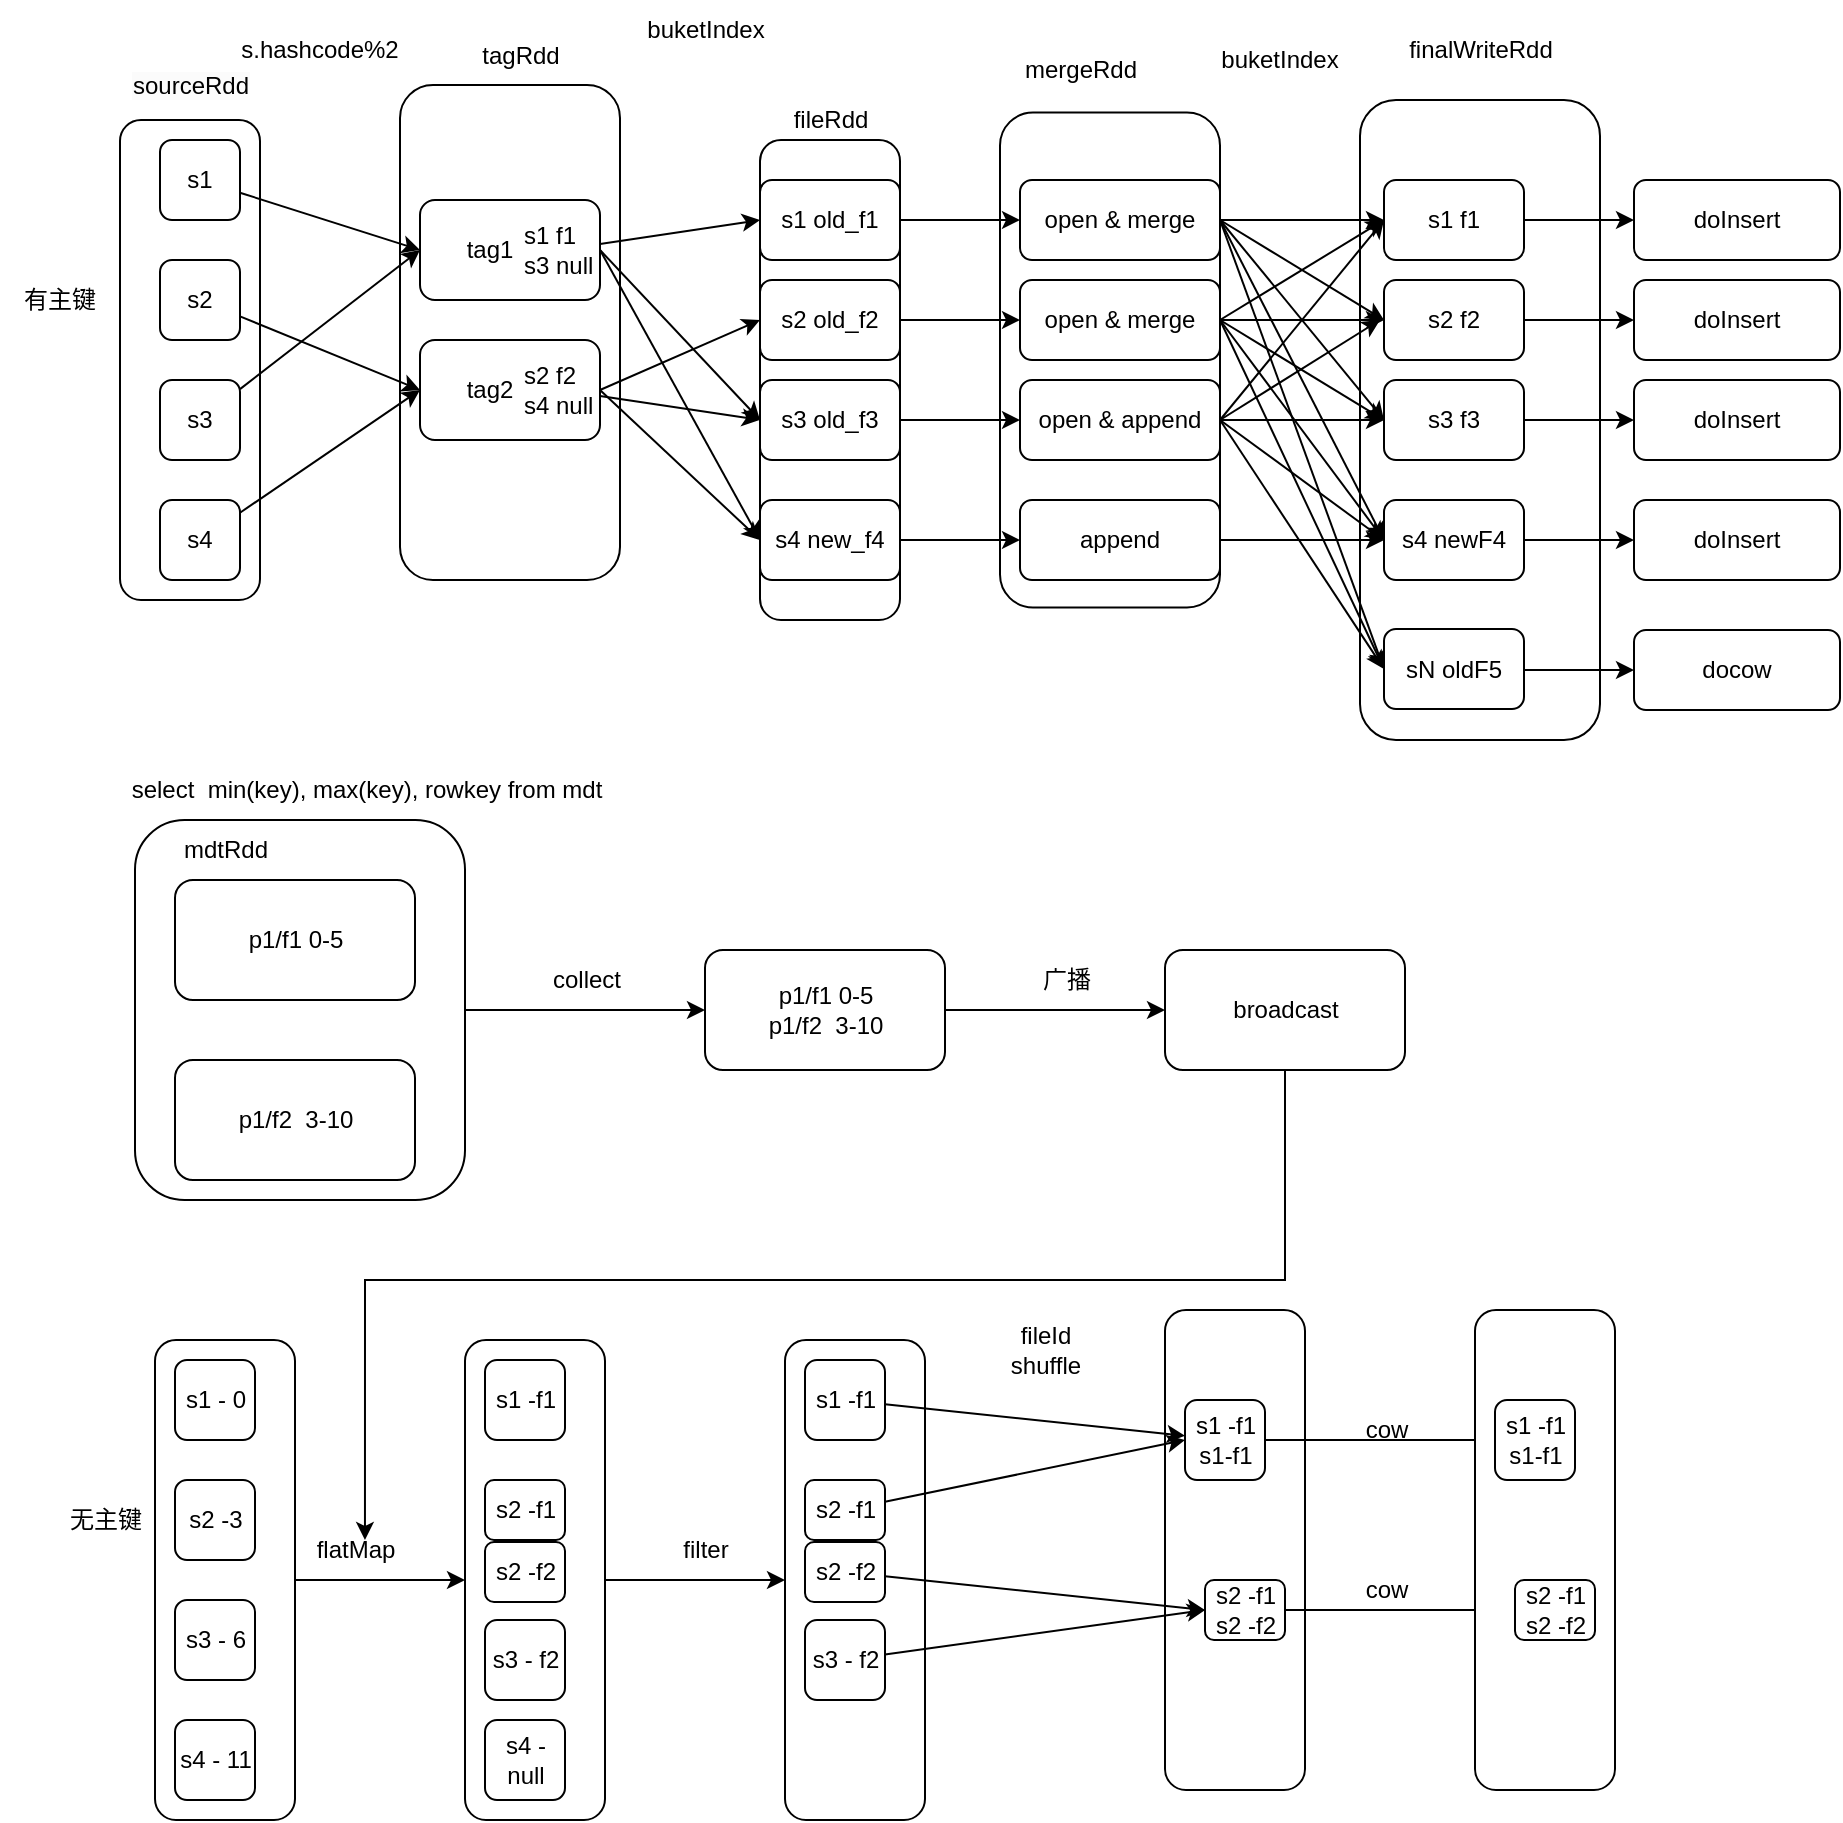 <mxfile version="20.8.20" type="github">
  <diagram name="第 1 页" id="jLzSptsIQM3XRjk160mx">
    <mxGraphModel dx="1434" dy="742" grid="1" gridSize="10" guides="1" tooltips="1" connect="1" arrows="1" fold="1" page="1" pageScale="1" pageWidth="827" pageHeight="1169" math="0" shadow="0">
      <root>
        <mxCell id="0" />
        <mxCell id="1" parent="0" />
        <mxCell id="oAfMTB6mNa_brO-WexoN-37" value="" style="rounded=1;whiteSpace=wrap;html=1;" vertex="1" parent="1">
          <mxGeometry x="592.5" y="905" width="70" height="240" as="geometry" />
        </mxCell>
        <mxCell id="oAfMTB6mNa_brO-WexoN-8" style="edgeStyle=orthogonalEdgeStyle;rounded=0;orthogonalLoop=1;jettySize=auto;html=1;" edge="1" parent="1" source="oAfMTB6mNa_brO-WexoN-5" target="oAfMTB6mNa_brO-WexoN-7">
          <mxGeometry relative="1" as="geometry" />
        </mxCell>
        <mxCell id="oAfMTB6mNa_brO-WexoN-5" value="" style="rounded=1;whiteSpace=wrap;html=1;" vertex="1" parent="1">
          <mxGeometry x="77.5" y="660" width="165" height="190" as="geometry" />
        </mxCell>
        <mxCell id="iJaLCX29xOsyR6OLoet0-141" value="" style="rounded=1;whiteSpace=wrap;html=1;" parent="1" vertex="1">
          <mxGeometry x="690" y="300" width="120" height="320" as="geometry" />
        </mxCell>
        <mxCell id="iJaLCX29xOsyR6OLoet0-139" value="" style="rounded=1;whiteSpace=wrap;html=1;" parent="1" vertex="1">
          <mxGeometry x="510" y="306.25" width="110" height="247.5" as="geometry" />
        </mxCell>
        <mxCell id="iJaLCX29xOsyR6OLoet0-133" value="" style="rounded=1;whiteSpace=wrap;html=1;" parent="1" vertex="1">
          <mxGeometry x="210" y="292.5" width="110" height="247.5" as="geometry" />
        </mxCell>
        <mxCell id="iJaLCX29xOsyR6OLoet0-131" value="" style="rounded=1;whiteSpace=wrap;html=1;" parent="1" vertex="1">
          <mxGeometry x="390" y="320" width="70" height="240" as="geometry" />
        </mxCell>
        <mxCell id="iJaLCX29xOsyR6OLoet0-129" value="" style="rounded=1;whiteSpace=wrap;html=1;" parent="1" vertex="1">
          <mxGeometry x="70" y="310" width="70" height="240" as="geometry" />
        </mxCell>
        <mxCell id="oAfMTB6mNa_brO-WexoN-19" style="edgeStyle=orthogonalEdgeStyle;rounded=0;orthogonalLoop=1;jettySize=auto;html=1;" edge="1" parent="1" source="iJaLCX29xOsyR6OLoet0-127" target="oAfMTB6mNa_brO-WexoN-14">
          <mxGeometry relative="1" as="geometry" />
        </mxCell>
        <mxCell id="iJaLCX29xOsyR6OLoet0-127" value="" style="rounded=1;whiteSpace=wrap;html=1;" parent="1" vertex="1">
          <mxGeometry x="87.5" y="920" width="70" height="240" as="geometry" />
        </mxCell>
        <mxCell id="iJaLCX29xOsyR6OLoet0-20" style="edgeStyle=none;rounded=0;orthogonalLoop=1;jettySize=auto;html=1;entryX=0;entryY=0.5;entryDx=0;entryDy=0;" parent="1" source="iJaLCX29xOsyR6OLoet0-9" target="iJaLCX29xOsyR6OLoet0-15" edge="1">
          <mxGeometry relative="1" as="geometry" />
        </mxCell>
        <mxCell id="iJaLCX29xOsyR6OLoet0-9" value="s1" style="rounded=1;whiteSpace=wrap;html=1;" parent="1" vertex="1">
          <mxGeometry x="90" y="320" width="40" height="40" as="geometry" />
        </mxCell>
        <mxCell id="iJaLCX29xOsyR6OLoet0-21" style="edgeStyle=none;rounded=0;orthogonalLoop=1;jettySize=auto;html=1;entryX=0;entryY=0.5;entryDx=0;entryDy=0;" parent="1" source="iJaLCX29xOsyR6OLoet0-10" target="iJaLCX29xOsyR6OLoet0-16" edge="1">
          <mxGeometry relative="1" as="geometry" />
        </mxCell>
        <mxCell id="iJaLCX29xOsyR6OLoet0-10" value="s2" style="rounded=1;whiteSpace=wrap;html=1;" parent="1" vertex="1">
          <mxGeometry x="90" y="380" width="40" height="40" as="geometry" />
        </mxCell>
        <mxCell id="iJaLCX29xOsyR6OLoet0-22" style="edgeStyle=none;rounded=0;orthogonalLoop=1;jettySize=auto;html=1;entryX=0;entryY=0.5;entryDx=0;entryDy=0;" parent="1" source="iJaLCX29xOsyR6OLoet0-11" target="iJaLCX29xOsyR6OLoet0-15" edge="1">
          <mxGeometry relative="1" as="geometry" />
        </mxCell>
        <mxCell id="iJaLCX29xOsyR6OLoet0-11" value="s3" style="rounded=1;whiteSpace=wrap;html=1;" parent="1" vertex="1">
          <mxGeometry x="90" y="440" width="40" height="40" as="geometry" />
        </mxCell>
        <mxCell id="iJaLCX29xOsyR6OLoet0-23" style="edgeStyle=none;rounded=0;orthogonalLoop=1;jettySize=auto;html=1;entryX=0;entryY=0.5;entryDx=0;entryDy=0;" parent="1" source="iJaLCX29xOsyR6OLoet0-14" target="iJaLCX29xOsyR6OLoet0-16" edge="1">
          <mxGeometry relative="1" as="geometry" />
        </mxCell>
        <mxCell id="iJaLCX29xOsyR6OLoet0-14" value="s4" style="rounded=1;whiteSpace=wrap;html=1;" parent="1" vertex="1">
          <mxGeometry x="90" y="500" width="40" height="40" as="geometry" />
        </mxCell>
        <mxCell id="iJaLCX29xOsyR6OLoet0-15" value="tag1&amp;nbsp; &amp;nbsp; &amp;nbsp;&amp;nbsp;" style="rounded=1;whiteSpace=wrap;html=1;" parent="1" vertex="1">
          <mxGeometry x="220" y="350" width="90" height="50" as="geometry" />
        </mxCell>
        <mxCell id="iJaLCX29xOsyR6OLoet0-16" value="tag2&amp;nbsp; &amp;nbsp; &amp;nbsp;&amp;nbsp;" style="rounded=1;whiteSpace=wrap;html=1;" parent="1" vertex="1">
          <mxGeometry x="220" y="420" width="90" height="50" as="geometry" />
        </mxCell>
        <mxCell id="iJaLCX29xOsyR6OLoet0-25" value="s.hashcode%2" style="text;html=1;strokeColor=none;fillColor=none;align=center;verticalAlign=middle;whiteSpace=wrap;rounded=0;" parent="1" vertex="1">
          <mxGeometry x="120" y="260" width="100" height="30" as="geometry" />
        </mxCell>
        <mxCell id="iJaLCX29xOsyR6OLoet0-37" style="edgeStyle=none;rounded=0;orthogonalLoop=1;jettySize=auto;html=1;entryX=0;entryY=0.5;entryDx=0;entryDy=0;" parent="1" source="iJaLCX29xOsyR6OLoet0-29" target="iJaLCX29xOsyR6OLoet0-33" edge="1">
          <mxGeometry relative="1" as="geometry" />
        </mxCell>
        <mxCell id="iJaLCX29xOsyR6OLoet0-38" style="edgeStyle=none;rounded=0;orthogonalLoop=1;jettySize=auto;html=1;entryX=0;entryY=0.5;entryDx=0;entryDy=0;exitX=1;exitY=0.5;exitDx=0;exitDy=0;" parent="1" source="iJaLCX29xOsyR6OLoet0-29" target="iJaLCX29xOsyR6OLoet0-35" edge="1">
          <mxGeometry relative="1" as="geometry" />
        </mxCell>
        <mxCell id="iJaLCX29xOsyR6OLoet0-65" style="edgeStyle=none;rounded=0;orthogonalLoop=1;jettySize=auto;html=1;entryX=0;entryY=0.5;entryDx=0;entryDy=0;exitX=1;exitY=0.5;exitDx=0;exitDy=0;" parent="1" source="iJaLCX29xOsyR6OLoet0-29" target="iJaLCX29xOsyR6OLoet0-64" edge="1">
          <mxGeometry relative="1" as="geometry" />
        </mxCell>
        <mxCell id="iJaLCX29xOsyR6OLoet0-29" value="&lt;div style=&quot;&quot;&gt;&lt;span style=&quot;background-color: initial;&quot;&gt;s1 f1&lt;/span&gt;&lt;/div&gt;s3 null" style="text;html=1;strokeColor=none;fillColor=none;align=left;verticalAlign=middle;whiteSpace=wrap;rounded=0;" parent="1" vertex="1">
          <mxGeometry x="270" y="360" width="40" height="30" as="geometry" />
        </mxCell>
        <mxCell id="iJaLCX29xOsyR6OLoet0-39" style="edgeStyle=none;rounded=0;orthogonalLoop=1;jettySize=auto;html=1;entryX=0;entryY=0.5;entryDx=0;entryDy=0;exitX=1;exitY=0.5;exitDx=0;exitDy=0;" parent="1" source="iJaLCX29xOsyR6OLoet0-30" target="iJaLCX29xOsyR6OLoet0-34" edge="1">
          <mxGeometry relative="1" as="geometry" />
        </mxCell>
        <mxCell id="iJaLCX29xOsyR6OLoet0-40" style="edgeStyle=none;rounded=0;orthogonalLoop=1;jettySize=auto;html=1;" parent="1" source="iJaLCX29xOsyR6OLoet0-30" edge="1">
          <mxGeometry relative="1" as="geometry">
            <mxPoint x="390" y="460" as="targetPoint" />
          </mxGeometry>
        </mxCell>
        <mxCell id="iJaLCX29xOsyR6OLoet0-66" style="edgeStyle=none;rounded=0;orthogonalLoop=1;jettySize=auto;html=1;entryX=0;entryY=0.5;entryDx=0;entryDy=0;exitX=1;exitY=0.5;exitDx=0;exitDy=0;" parent="1" source="iJaLCX29xOsyR6OLoet0-30" target="iJaLCX29xOsyR6OLoet0-64" edge="1">
          <mxGeometry relative="1" as="geometry" />
        </mxCell>
        <mxCell id="iJaLCX29xOsyR6OLoet0-30" value="&lt;div style=&quot;&quot;&gt;&lt;span style=&quot;background-color: initial;&quot;&gt;s2 f2&lt;/span&gt;&lt;/div&gt;s4 null" style="text;html=1;strokeColor=none;fillColor=none;align=left;verticalAlign=middle;whiteSpace=wrap;rounded=0;" parent="1" vertex="1">
          <mxGeometry x="270" y="430" width="40" height="30" as="geometry" />
        </mxCell>
        <mxCell id="iJaLCX29xOsyR6OLoet0-33" value="s1 old_f1" style="rounded=1;whiteSpace=wrap;html=1;" parent="1" vertex="1">
          <mxGeometry x="390" y="340" width="70" height="40" as="geometry" />
        </mxCell>
        <mxCell id="iJaLCX29xOsyR6OLoet0-34" value="s2 old_f2" style="rounded=1;whiteSpace=wrap;html=1;" parent="1" vertex="1">
          <mxGeometry x="390" y="390" width="70" height="40" as="geometry" />
        </mxCell>
        <mxCell id="iJaLCX29xOsyR6OLoet0-35" value="s3 old_f3" style="rounded=1;whiteSpace=wrap;html=1;" parent="1" vertex="1">
          <mxGeometry x="390" y="440" width="70" height="40" as="geometry" />
        </mxCell>
        <mxCell id="iJaLCX29xOsyR6OLoet0-36" value="buketIndex" style="text;html=1;strokeColor=none;fillColor=none;align=center;verticalAlign=middle;whiteSpace=wrap;rounded=0;" parent="1" vertex="1">
          <mxGeometry x="322.5" y="250" width="80" height="30" as="geometry" />
        </mxCell>
        <mxCell id="iJaLCX29xOsyR6OLoet0-45" value="" style="endArrow=classic;html=1;rounded=0;" parent="1" edge="1">
          <mxGeometry width="50" height="50" relative="1" as="geometry">
            <mxPoint x="460" y="360" as="sourcePoint" />
            <mxPoint x="520" y="360" as="targetPoint" />
          </mxGeometry>
        </mxCell>
        <mxCell id="iJaLCX29xOsyR6OLoet0-73" style="edgeStyle=none;rounded=0;orthogonalLoop=1;jettySize=auto;html=1;" parent="1" source="iJaLCX29xOsyR6OLoet0-46" target="iJaLCX29xOsyR6OLoet0-69" edge="1">
          <mxGeometry relative="1" as="geometry" />
        </mxCell>
        <mxCell id="iJaLCX29xOsyR6OLoet0-77" style="edgeStyle=none;rounded=0;orthogonalLoop=1;jettySize=auto;html=1;entryX=0;entryY=0.5;entryDx=0;entryDy=0;exitX=1;exitY=0.5;exitDx=0;exitDy=0;" parent="1" source="iJaLCX29xOsyR6OLoet0-46" target="iJaLCX29xOsyR6OLoet0-72" edge="1">
          <mxGeometry relative="1" as="geometry" />
        </mxCell>
        <mxCell id="iJaLCX29xOsyR6OLoet0-84" style="edgeStyle=none;rounded=0;orthogonalLoop=1;jettySize=auto;html=1;entryX=0;entryY=0.5;entryDx=0;entryDy=0;exitX=1;exitY=0.5;exitDx=0;exitDy=0;" parent="1" source="iJaLCX29xOsyR6OLoet0-46" target="iJaLCX29xOsyR6OLoet0-70" edge="1">
          <mxGeometry relative="1" as="geometry" />
        </mxCell>
        <mxCell id="iJaLCX29xOsyR6OLoet0-85" style="edgeStyle=none;rounded=0;orthogonalLoop=1;jettySize=auto;html=1;entryX=0;entryY=0.5;entryDx=0;entryDy=0;exitX=1;exitY=0.5;exitDx=0;exitDy=0;" parent="1" source="iJaLCX29xOsyR6OLoet0-46" target="iJaLCX29xOsyR6OLoet0-71" edge="1">
          <mxGeometry relative="1" as="geometry" />
        </mxCell>
        <mxCell id="iJaLCX29xOsyR6OLoet0-87" style="edgeStyle=none;rounded=0;orthogonalLoop=1;jettySize=auto;html=1;entryX=0;entryY=0.5;entryDx=0;entryDy=0;exitX=1;exitY=0.5;exitDx=0;exitDy=0;" parent="1" source="iJaLCX29xOsyR6OLoet0-46" target="iJaLCX29xOsyR6OLoet0-86" edge="1">
          <mxGeometry relative="1" as="geometry" />
        </mxCell>
        <mxCell id="iJaLCX29xOsyR6OLoet0-46" value="open &amp;amp; merge" style="rounded=1;whiteSpace=wrap;html=1;" parent="1" vertex="1">
          <mxGeometry x="520" y="340" width="100" height="40" as="geometry" />
        </mxCell>
        <mxCell id="iJaLCX29xOsyR6OLoet0-47" value="" style="endArrow=classic;html=1;rounded=0;" parent="1" edge="1">
          <mxGeometry width="50" height="50" relative="1" as="geometry">
            <mxPoint x="460" y="410" as="sourcePoint" />
            <mxPoint x="520" y="410" as="targetPoint" />
          </mxGeometry>
        </mxCell>
        <mxCell id="iJaLCX29xOsyR6OLoet0-74" style="edgeStyle=none;rounded=0;orthogonalLoop=1;jettySize=auto;html=1;" parent="1" source="iJaLCX29xOsyR6OLoet0-48" target="iJaLCX29xOsyR6OLoet0-70" edge="1">
          <mxGeometry relative="1" as="geometry" />
        </mxCell>
        <mxCell id="iJaLCX29xOsyR6OLoet0-78" style="edgeStyle=none;rounded=0;orthogonalLoop=1;jettySize=auto;html=1;entryX=0;entryY=0.5;entryDx=0;entryDy=0;exitX=1;exitY=0.5;exitDx=0;exitDy=0;" parent="1" source="iJaLCX29xOsyR6OLoet0-48" target="iJaLCX29xOsyR6OLoet0-72" edge="1">
          <mxGeometry relative="1" as="geometry" />
        </mxCell>
        <mxCell id="iJaLCX29xOsyR6OLoet0-82" style="edgeStyle=none;rounded=0;orthogonalLoop=1;jettySize=auto;html=1;entryX=0;entryY=0.5;entryDx=0;entryDy=0;exitX=1;exitY=0.5;exitDx=0;exitDy=0;" parent="1" source="iJaLCX29xOsyR6OLoet0-48" target="iJaLCX29xOsyR6OLoet0-71" edge="1">
          <mxGeometry relative="1" as="geometry" />
        </mxCell>
        <mxCell id="iJaLCX29xOsyR6OLoet0-83" style="edgeStyle=none;rounded=0;orthogonalLoop=1;jettySize=auto;html=1;entryX=0;entryY=0.5;entryDx=0;entryDy=0;exitX=1;exitY=0.5;exitDx=0;exitDy=0;" parent="1" source="iJaLCX29xOsyR6OLoet0-48" target="iJaLCX29xOsyR6OLoet0-69" edge="1">
          <mxGeometry relative="1" as="geometry" />
        </mxCell>
        <mxCell id="iJaLCX29xOsyR6OLoet0-88" style="edgeStyle=none;rounded=0;orthogonalLoop=1;jettySize=auto;html=1;entryX=0;entryY=0.5;entryDx=0;entryDy=0;exitX=1;exitY=0.5;exitDx=0;exitDy=0;" parent="1" source="iJaLCX29xOsyR6OLoet0-48" target="iJaLCX29xOsyR6OLoet0-86" edge="1">
          <mxGeometry relative="1" as="geometry" />
        </mxCell>
        <mxCell id="iJaLCX29xOsyR6OLoet0-48" value="open &amp;amp; merge" style="rounded=1;whiteSpace=wrap;html=1;" parent="1" vertex="1">
          <mxGeometry x="520" y="390" width="100" height="40" as="geometry" />
        </mxCell>
        <mxCell id="iJaLCX29xOsyR6OLoet0-49" value="" style="endArrow=classic;html=1;rounded=0;" parent="1" edge="1">
          <mxGeometry width="50" height="50" relative="1" as="geometry">
            <mxPoint x="460" y="460" as="sourcePoint" />
            <mxPoint x="520" y="460" as="targetPoint" />
          </mxGeometry>
        </mxCell>
        <mxCell id="iJaLCX29xOsyR6OLoet0-75" style="edgeStyle=none;rounded=0;orthogonalLoop=1;jettySize=auto;html=1;" parent="1" source="iJaLCX29xOsyR6OLoet0-50" target="iJaLCX29xOsyR6OLoet0-71" edge="1">
          <mxGeometry relative="1" as="geometry" />
        </mxCell>
        <mxCell id="iJaLCX29xOsyR6OLoet0-79" style="edgeStyle=none;rounded=0;orthogonalLoop=1;jettySize=auto;html=1;entryX=0;entryY=0.5;entryDx=0;entryDy=0;exitX=1;exitY=0.5;exitDx=0;exitDy=0;" parent="1" source="iJaLCX29xOsyR6OLoet0-50" target="iJaLCX29xOsyR6OLoet0-72" edge="1">
          <mxGeometry relative="1" as="geometry" />
        </mxCell>
        <mxCell id="iJaLCX29xOsyR6OLoet0-80" style="edgeStyle=none;rounded=0;orthogonalLoop=1;jettySize=auto;html=1;exitX=1;exitY=0.5;exitDx=0;exitDy=0;" parent="1" source="iJaLCX29xOsyR6OLoet0-50" edge="1">
          <mxGeometry relative="1" as="geometry">
            <mxPoint x="700" y="410" as="targetPoint" />
          </mxGeometry>
        </mxCell>
        <mxCell id="iJaLCX29xOsyR6OLoet0-81" style="edgeStyle=none;rounded=0;orthogonalLoop=1;jettySize=auto;html=1;entryX=0;entryY=0.5;entryDx=0;entryDy=0;exitX=1;exitY=0.5;exitDx=0;exitDy=0;" parent="1" source="iJaLCX29xOsyR6OLoet0-50" target="iJaLCX29xOsyR6OLoet0-69" edge="1">
          <mxGeometry relative="1" as="geometry" />
        </mxCell>
        <mxCell id="iJaLCX29xOsyR6OLoet0-89" style="edgeStyle=none;rounded=0;orthogonalLoop=1;jettySize=auto;html=1;entryX=0;entryY=0.5;entryDx=0;entryDy=0;exitX=1;exitY=0.5;exitDx=0;exitDy=0;" parent="1" source="iJaLCX29xOsyR6OLoet0-50" target="iJaLCX29xOsyR6OLoet0-86" edge="1">
          <mxGeometry relative="1" as="geometry" />
        </mxCell>
        <mxCell id="iJaLCX29xOsyR6OLoet0-50" value="open &amp;amp; append" style="rounded=1;whiteSpace=wrap;html=1;" parent="1" vertex="1">
          <mxGeometry x="520" y="440" width="100" height="40" as="geometry" />
        </mxCell>
        <mxCell id="iJaLCX29xOsyR6OLoet0-68" style="edgeStyle=none;rounded=0;orthogonalLoop=1;jettySize=auto;html=1;" parent="1" source="iJaLCX29xOsyR6OLoet0-64" target="iJaLCX29xOsyR6OLoet0-67" edge="1">
          <mxGeometry relative="1" as="geometry" />
        </mxCell>
        <mxCell id="iJaLCX29xOsyR6OLoet0-64" value="s4 new_f4" style="rounded=1;whiteSpace=wrap;html=1;" parent="1" vertex="1">
          <mxGeometry x="390" y="500" width="70" height="40" as="geometry" />
        </mxCell>
        <mxCell id="iJaLCX29xOsyR6OLoet0-76" style="edgeStyle=none;rounded=0;orthogonalLoop=1;jettySize=auto;html=1;" parent="1" source="iJaLCX29xOsyR6OLoet0-67" target="iJaLCX29xOsyR6OLoet0-72" edge="1">
          <mxGeometry relative="1" as="geometry" />
        </mxCell>
        <mxCell id="iJaLCX29xOsyR6OLoet0-67" value="append" style="rounded=1;whiteSpace=wrap;html=1;" parent="1" vertex="1">
          <mxGeometry x="520" y="500" width="100" height="40" as="geometry" />
        </mxCell>
        <mxCell id="iJaLCX29xOsyR6OLoet0-92" style="edgeStyle=none;rounded=0;orthogonalLoop=1;jettySize=auto;html=1;" parent="1" source="iJaLCX29xOsyR6OLoet0-69" target="iJaLCX29xOsyR6OLoet0-91" edge="1">
          <mxGeometry relative="1" as="geometry" />
        </mxCell>
        <mxCell id="iJaLCX29xOsyR6OLoet0-69" value="s1 f1" style="rounded=1;whiteSpace=wrap;html=1;" parent="1" vertex="1">
          <mxGeometry x="702" y="340" width="70" height="40" as="geometry" />
        </mxCell>
        <mxCell id="iJaLCX29xOsyR6OLoet0-70" value="s2 f2" style="rounded=1;whiteSpace=wrap;html=1;" parent="1" vertex="1">
          <mxGeometry x="702" y="390" width="70" height="40" as="geometry" />
        </mxCell>
        <mxCell id="iJaLCX29xOsyR6OLoet0-71" value="s3 f3" style="rounded=1;whiteSpace=wrap;html=1;" parent="1" vertex="1">
          <mxGeometry x="702" y="440" width="70" height="40" as="geometry" />
        </mxCell>
        <mxCell id="iJaLCX29xOsyR6OLoet0-72" value="s4 newF4" style="rounded=1;whiteSpace=wrap;html=1;" parent="1" vertex="1">
          <mxGeometry x="702" y="500" width="70" height="40" as="geometry" />
        </mxCell>
        <mxCell id="iJaLCX29xOsyR6OLoet0-86" value="sN oldF5" style="rounded=1;whiteSpace=wrap;html=1;" parent="1" vertex="1">
          <mxGeometry x="702" y="564.5" width="70" height="40" as="geometry" />
        </mxCell>
        <mxCell id="iJaLCX29xOsyR6OLoet0-90" value="buketIndex" style="text;html=1;strokeColor=none;fillColor=none;align=center;verticalAlign=middle;whiteSpace=wrap;rounded=0;" parent="1" vertex="1">
          <mxGeometry x="610" y="265" width="80" height="30" as="geometry" />
        </mxCell>
        <mxCell id="iJaLCX29xOsyR6OLoet0-91" value="doInsert" style="rounded=1;whiteSpace=wrap;html=1;" parent="1" vertex="1">
          <mxGeometry x="827" y="340" width="103" height="40" as="geometry" />
        </mxCell>
        <mxCell id="iJaLCX29xOsyR6OLoet0-93" style="edgeStyle=none;rounded=0;orthogonalLoop=1;jettySize=auto;html=1;" parent="1" target="iJaLCX29xOsyR6OLoet0-94" edge="1">
          <mxGeometry relative="1" as="geometry">
            <mxPoint x="772" y="410" as="sourcePoint" />
          </mxGeometry>
        </mxCell>
        <mxCell id="iJaLCX29xOsyR6OLoet0-94" value="doInsert" style="rounded=1;whiteSpace=wrap;html=1;" parent="1" vertex="1">
          <mxGeometry x="827" y="390" width="103" height="40" as="geometry" />
        </mxCell>
        <mxCell id="iJaLCX29xOsyR6OLoet0-95" style="edgeStyle=none;rounded=0;orthogonalLoop=1;jettySize=auto;html=1;" parent="1" target="iJaLCX29xOsyR6OLoet0-96" edge="1">
          <mxGeometry relative="1" as="geometry">
            <mxPoint x="772" y="460" as="sourcePoint" />
          </mxGeometry>
        </mxCell>
        <mxCell id="iJaLCX29xOsyR6OLoet0-96" value="doInsert" style="rounded=1;whiteSpace=wrap;html=1;" parent="1" vertex="1">
          <mxGeometry x="827" y="440" width="103" height="40" as="geometry" />
        </mxCell>
        <mxCell id="iJaLCX29xOsyR6OLoet0-97" style="edgeStyle=none;rounded=0;orthogonalLoop=1;jettySize=auto;html=1;" parent="1" target="iJaLCX29xOsyR6OLoet0-98" edge="1">
          <mxGeometry relative="1" as="geometry">
            <mxPoint x="772" y="520" as="sourcePoint" />
          </mxGeometry>
        </mxCell>
        <mxCell id="iJaLCX29xOsyR6OLoet0-98" value="doInsert" style="rounded=1;whiteSpace=wrap;html=1;" parent="1" vertex="1">
          <mxGeometry x="827" y="500" width="103" height="40" as="geometry" />
        </mxCell>
        <mxCell id="iJaLCX29xOsyR6OLoet0-99" style="edgeStyle=none;rounded=0;orthogonalLoop=1;jettySize=auto;html=1;" parent="1" target="iJaLCX29xOsyR6OLoet0-100" edge="1">
          <mxGeometry relative="1" as="geometry">
            <mxPoint x="772" y="585" as="sourcePoint" />
          </mxGeometry>
        </mxCell>
        <mxCell id="iJaLCX29xOsyR6OLoet0-100" value="docow" style="rounded=1;whiteSpace=wrap;html=1;" parent="1" vertex="1">
          <mxGeometry x="827" y="565" width="103" height="40" as="geometry" />
        </mxCell>
        <mxCell id="iJaLCX29xOsyR6OLoet0-101" value="有主键" style="text;html=1;strokeColor=none;fillColor=none;align=center;verticalAlign=middle;whiteSpace=wrap;rounded=0;" parent="1" vertex="1">
          <mxGeometry x="10" y="385" width="60" height="30" as="geometry" />
        </mxCell>
        <mxCell id="iJaLCX29xOsyR6OLoet0-103" value="s1 - 0" style="rounded=1;whiteSpace=wrap;html=1;" parent="1" vertex="1">
          <mxGeometry x="97.5" y="930" width="40" height="40" as="geometry" />
        </mxCell>
        <mxCell id="iJaLCX29xOsyR6OLoet0-104" value="s2 -3" style="rounded=1;whiteSpace=wrap;html=1;" parent="1" vertex="1">
          <mxGeometry x="97.5" y="990" width="40" height="40" as="geometry" />
        </mxCell>
        <mxCell id="iJaLCX29xOsyR6OLoet0-105" value="s3 - 6" style="rounded=1;whiteSpace=wrap;html=1;" parent="1" vertex="1">
          <mxGeometry x="97.5" y="1050" width="40" height="40" as="geometry" />
        </mxCell>
        <mxCell id="iJaLCX29xOsyR6OLoet0-106" value="s4 - 11" style="rounded=1;whiteSpace=wrap;html=1;" parent="1" vertex="1">
          <mxGeometry x="97.5" y="1110" width="40" height="40" as="geometry" />
        </mxCell>
        <mxCell id="iJaLCX29xOsyR6OLoet0-130" value="&#xa;&lt;span style=&quot;color: rgb(0, 0, 0); font-family: Helvetica; font-size: 12px; font-style: normal; font-variant-ligatures: normal; font-variant-caps: normal; font-weight: 400; letter-spacing: normal; orphans: 2; text-align: center; text-indent: 0px; text-transform: none; widows: 2; word-spacing: 0px; -webkit-text-stroke-width: 0px; background-color: rgb(251, 251, 251); text-decoration-thickness: initial; text-decoration-style: initial; text-decoration-color: initial; float: none; display: inline !important;&quot;&gt;sourceRdd&lt;/span&gt;&#xa;&#xa;" style="text;html=1;align=center;verticalAlign=middle;resizable=0;points=[];autosize=1;strokeColor=none;fillColor=none;" parent="1" vertex="1">
          <mxGeometry x="65" y="270" width="80" height="60" as="geometry" />
        </mxCell>
        <mxCell id="iJaLCX29xOsyR6OLoet0-132" value="fileRdd" style="text;html=1;align=center;verticalAlign=middle;resizable=0;points=[];autosize=1;strokeColor=none;fillColor=none;" parent="1" vertex="1">
          <mxGeometry x="395" y="295" width="60" height="30" as="geometry" />
        </mxCell>
        <mxCell id="iJaLCX29xOsyR6OLoet0-138" value="tagRdd" style="text;html=1;align=center;verticalAlign=middle;resizable=0;points=[];autosize=1;strokeColor=none;fillColor=none;" parent="1" vertex="1">
          <mxGeometry x="240" y="262.5" width="60" height="30" as="geometry" />
        </mxCell>
        <mxCell id="iJaLCX29xOsyR6OLoet0-140" value="mergeRdd" style="text;html=1;align=center;verticalAlign=middle;resizable=0;points=[];autosize=1;strokeColor=none;fillColor=none;" parent="1" vertex="1">
          <mxGeometry x="510" y="270" width="80" height="30" as="geometry" />
        </mxCell>
        <mxCell id="iJaLCX29xOsyR6OLoet0-142" value="finalWriteRdd" style="text;html=1;align=center;verticalAlign=middle;resizable=0;points=[];autosize=1;strokeColor=none;fillColor=none;" parent="1" vertex="1">
          <mxGeometry x="700" y="260" width="100" height="30" as="geometry" />
        </mxCell>
        <mxCell id="oAfMTB6mNa_brO-WexoN-2" value="select&amp;nbsp; min(key), max(key), rowkey from mdt" style="text;html=1;align=center;verticalAlign=middle;resizable=0;points=[];autosize=1;strokeColor=none;fillColor=none;" vertex="1" parent="1">
          <mxGeometry x="62.5" y="630" width="260" height="30" as="geometry" />
        </mxCell>
        <mxCell id="oAfMTB6mNa_brO-WexoN-3" value="p1/f1 0-5" style="rounded=1;whiteSpace=wrap;html=1;" vertex="1" parent="1">
          <mxGeometry x="97.5" y="690" width="120" height="60" as="geometry" />
        </mxCell>
        <mxCell id="oAfMTB6mNa_brO-WexoN-4" value="p1/f2&amp;nbsp; 3-10" style="rounded=1;whiteSpace=wrap;html=1;" vertex="1" parent="1">
          <mxGeometry x="97.5" y="780" width="120" height="60" as="geometry" />
        </mxCell>
        <mxCell id="oAfMTB6mNa_brO-WexoN-6" value="mdtRdd" style="text;html=1;strokeColor=none;fillColor=none;align=center;verticalAlign=middle;whiteSpace=wrap;rounded=0;" vertex="1" parent="1">
          <mxGeometry x="92.5" y="660" width="60" height="30" as="geometry" />
        </mxCell>
        <mxCell id="oAfMTB6mNa_brO-WexoN-11" style="edgeStyle=orthogonalEdgeStyle;rounded=0;orthogonalLoop=1;jettySize=auto;html=1;" edge="1" parent="1" source="oAfMTB6mNa_brO-WexoN-7" target="oAfMTB6mNa_brO-WexoN-10">
          <mxGeometry relative="1" as="geometry" />
        </mxCell>
        <mxCell id="oAfMTB6mNa_brO-WexoN-7" value="p1/f1 0-5&lt;br&gt;p1/f2&amp;nbsp; 3-10" style="rounded=1;whiteSpace=wrap;html=1;" vertex="1" parent="1">
          <mxGeometry x="362.5" y="725" width="120" height="60" as="geometry" />
        </mxCell>
        <mxCell id="oAfMTB6mNa_brO-WexoN-9" value="collect" style="text;html=1;align=center;verticalAlign=middle;resizable=0;points=[];autosize=1;strokeColor=none;fillColor=none;" vertex="1" parent="1">
          <mxGeometry x="272.5" y="725" width="60" height="30" as="geometry" />
        </mxCell>
        <mxCell id="oAfMTB6mNa_brO-WexoN-21" style="edgeStyle=orthogonalEdgeStyle;rounded=0;orthogonalLoop=1;jettySize=auto;html=1;entryX=0.583;entryY=0.333;entryDx=0;entryDy=0;entryPerimeter=0;" edge="1" parent="1" source="oAfMTB6mNa_brO-WexoN-10" target="oAfMTB6mNa_brO-WexoN-20">
          <mxGeometry relative="1" as="geometry">
            <Array as="points">
              <mxPoint x="652.5" y="890" />
              <mxPoint x="192.5" y="890" />
            </Array>
          </mxGeometry>
        </mxCell>
        <mxCell id="oAfMTB6mNa_brO-WexoN-10" value="broadcast" style="rounded=1;whiteSpace=wrap;html=1;" vertex="1" parent="1">
          <mxGeometry x="592.5" y="725" width="120" height="60" as="geometry" />
        </mxCell>
        <mxCell id="oAfMTB6mNa_brO-WexoN-12" value="广播" style="text;html=1;align=center;verticalAlign=middle;resizable=0;points=[];autosize=1;strokeColor=none;fillColor=none;" vertex="1" parent="1">
          <mxGeometry x="517.5" y="725" width="50" height="30" as="geometry" />
        </mxCell>
        <mxCell id="oAfMTB6mNa_brO-WexoN-35" style="edgeStyle=orthogonalEdgeStyle;rounded=0;orthogonalLoop=1;jettySize=auto;html=1;entryX=0;entryY=0.5;entryDx=0;entryDy=0;" edge="1" parent="1" source="oAfMTB6mNa_brO-WexoN-14" target="oAfMTB6mNa_brO-WexoN-29">
          <mxGeometry relative="1" as="geometry" />
        </mxCell>
        <mxCell id="oAfMTB6mNa_brO-WexoN-14" value="" style="rounded=1;whiteSpace=wrap;html=1;" vertex="1" parent="1">
          <mxGeometry x="242.5" y="920" width="70" height="240" as="geometry" />
        </mxCell>
        <mxCell id="oAfMTB6mNa_brO-WexoN-15" value="s1 -f1" style="rounded=1;whiteSpace=wrap;html=1;" vertex="1" parent="1">
          <mxGeometry x="252.5" y="930" width="40" height="40" as="geometry" />
        </mxCell>
        <mxCell id="oAfMTB6mNa_brO-WexoN-16" value="s2 -f1" style="rounded=1;whiteSpace=wrap;html=1;" vertex="1" parent="1">
          <mxGeometry x="252.5" y="990" width="40" height="30" as="geometry" />
        </mxCell>
        <mxCell id="oAfMTB6mNa_brO-WexoN-17" value="s3 - f2" style="rounded=1;whiteSpace=wrap;html=1;" vertex="1" parent="1">
          <mxGeometry x="252.5" y="1060" width="40" height="40" as="geometry" />
        </mxCell>
        <mxCell id="oAfMTB6mNa_brO-WexoN-18" value="s4 -null" style="rounded=1;whiteSpace=wrap;html=1;" vertex="1" parent="1">
          <mxGeometry x="252.5" y="1110" width="40" height="40" as="geometry" />
        </mxCell>
        <mxCell id="oAfMTB6mNa_brO-WexoN-20" value="flatMap" style="text;html=1;strokeColor=none;fillColor=none;align=center;verticalAlign=middle;whiteSpace=wrap;rounded=0;" vertex="1" parent="1">
          <mxGeometry x="157.5" y="1010" width="60" height="30" as="geometry" />
        </mxCell>
        <mxCell id="oAfMTB6mNa_brO-WexoN-27" value="s2 -f2" style="rounded=1;whiteSpace=wrap;html=1;" vertex="1" parent="1">
          <mxGeometry x="252.5" y="1021" width="40" height="30" as="geometry" />
        </mxCell>
        <mxCell id="oAfMTB6mNa_brO-WexoN-29" value="" style="rounded=1;whiteSpace=wrap;html=1;" vertex="1" parent="1">
          <mxGeometry x="402.5" y="920" width="70" height="240" as="geometry" />
        </mxCell>
        <mxCell id="oAfMTB6mNa_brO-WexoN-42" style="rounded=0;orthogonalLoop=1;jettySize=auto;html=1;" edge="1" parent="1" source="oAfMTB6mNa_brO-WexoN-30" target="oAfMTB6mNa_brO-WexoN-38">
          <mxGeometry relative="1" as="geometry" />
        </mxCell>
        <mxCell id="oAfMTB6mNa_brO-WexoN-30" value="s1 -f1" style="rounded=1;whiteSpace=wrap;html=1;" vertex="1" parent="1">
          <mxGeometry x="412.5" y="930" width="40" height="40" as="geometry" />
        </mxCell>
        <mxCell id="oAfMTB6mNa_brO-WexoN-43" style="rounded=0;orthogonalLoop=1;jettySize=auto;html=1;entryX=0;entryY=0.5;entryDx=0;entryDy=0;" edge="1" parent="1" source="oAfMTB6mNa_brO-WexoN-31" target="oAfMTB6mNa_brO-WexoN-38">
          <mxGeometry relative="1" as="geometry" />
        </mxCell>
        <mxCell id="oAfMTB6mNa_brO-WexoN-31" value="s2 -f1" style="rounded=1;whiteSpace=wrap;html=1;" vertex="1" parent="1">
          <mxGeometry x="412.5" y="990" width="40" height="30" as="geometry" />
        </mxCell>
        <mxCell id="oAfMTB6mNa_brO-WexoN-45" style="rounded=0;orthogonalLoop=1;jettySize=auto;html=1;entryX=0;entryY=0.5;entryDx=0;entryDy=0;" edge="1" parent="1" source="oAfMTB6mNa_brO-WexoN-32" target="oAfMTB6mNa_brO-WexoN-39">
          <mxGeometry relative="1" as="geometry" />
        </mxCell>
        <mxCell id="oAfMTB6mNa_brO-WexoN-32" value="s3 - f2" style="rounded=1;whiteSpace=wrap;html=1;" vertex="1" parent="1">
          <mxGeometry x="412.5" y="1060" width="40" height="40" as="geometry" />
        </mxCell>
        <mxCell id="oAfMTB6mNa_brO-WexoN-46" style="rounded=0;orthogonalLoop=1;jettySize=auto;html=1;entryX=0;entryY=0.5;entryDx=0;entryDy=0;" edge="1" parent="1" source="oAfMTB6mNa_brO-WexoN-34" target="oAfMTB6mNa_brO-WexoN-39">
          <mxGeometry relative="1" as="geometry" />
        </mxCell>
        <mxCell id="oAfMTB6mNa_brO-WexoN-34" value="s2 -f2" style="rounded=1;whiteSpace=wrap;html=1;" vertex="1" parent="1">
          <mxGeometry x="412.5" y="1021" width="40" height="30" as="geometry" />
        </mxCell>
        <mxCell id="oAfMTB6mNa_brO-WexoN-36" value="filter" style="text;html=1;strokeColor=none;fillColor=none;align=center;verticalAlign=middle;whiteSpace=wrap;rounded=0;" vertex="1" parent="1">
          <mxGeometry x="332.5" y="1010" width="60" height="30" as="geometry" />
        </mxCell>
        <mxCell id="oAfMTB6mNa_brO-WexoN-51" style="edgeStyle=none;rounded=0;orthogonalLoop=1;jettySize=auto;html=1;entryX=0;entryY=0.5;entryDx=0;entryDy=0;" edge="1" parent="1" source="oAfMTB6mNa_brO-WexoN-38" target="oAfMTB6mNa_brO-WexoN-49">
          <mxGeometry relative="1" as="geometry" />
        </mxCell>
        <mxCell id="oAfMTB6mNa_brO-WexoN-38" value="s1 -f1&lt;br&gt;s1-f1" style="rounded=1;whiteSpace=wrap;html=1;" vertex="1" parent="1">
          <mxGeometry x="602.5" y="950" width="40" height="40" as="geometry" />
        </mxCell>
        <mxCell id="oAfMTB6mNa_brO-WexoN-52" style="edgeStyle=none;rounded=0;orthogonalLoop=1;jettySize=auto;html=1;entryX=0;entryY=0.5;entryDx=0;entryDy=0;" edge="1" parent="1" source="oAfMTB6mNa_brO-WexoN-39" target="oAfMTB6mNa_brO-WexoN-50">
          <mxGeometry relative="1" as="geometry" />
        </mxCell>
        <mxCell id="oAfMTB6mNa_brO-WexoN-39" value="s2 -f1&lt;br&gt;s2 -f2" style="rounded=1;whiteSpace=wrap;html=1;" vertex="1" parent="1">
          <mxGeometry x="612.5" y="1040" width="40" height="30" as="geometry" />
        </mxCell>
        <mxCell id="oAfMTB6mNa_brO-WexoN-47" value="fileId shuffle" style="text;html=1;strokeColor=none;fillColor=none;align=center;verticalAlign=middle;whiteSpace=wrap;rounded=0;" vertex="1" parent="1">
          <mxGeometry x="502.5" y="910" width="60" height="30" as="geometry" />
        </mxCell>
        <mxCell id="oAfMTB6mNa_brO-WexoN-48" value="" style="rounded=1;whiteSpace=wrap;html=1;" vertex="1" parent="1">
          <mxGeometry x="747.5" y="905" width="70" height="240" as="geometry" />
        </mxCell>
        <mxCell id="oAfMTB6mNa_brO-WexoN-49" value="s1 -f1&lt;br&gt;s1-f1" style="rounded=1;whiteSpace=wrap;html=1;" vertex="1" parent="1">
          <mxGeometry x="757.5" y="950" width="40" height="40" as="geometry" />
        </mxCell>
        <mxCell id="oAfMTB6mNa_brO-WexoN-50" value="s2 -f1&lt;br&gt;s2 -f2" style="rounded=1;whiteSpace=wrap;html=1;" vertex="1" parent="1">
          <mxGeometry x="767.5" y="1040" width="40" height="30" as="geometry" />
        </mxCell>
        <mxCell id="oAfMTB6mNa_brO-WexoN-53" value="cow" style="text;html=1;align=center;verticalAlign=middle;resizable=0;points=[];autosize=1;strokeColor=none;fillColor=none;" vertex="1" parent="1">
          <mxGeometry x="682.5" y="950" width="40" height="30" as="geometry" />
        </mxCell>
        <mxCell id="oAfMTB6mNa_brO-WexoN-54" value="cow" style="text;html=1;align=center;verticalAlign=middle;resizable=0;points=[];autosize=1;strokeColor=none;fillColor=none;" vertex="1" parent="1">
          <mxGeometry x="682.5" y="1030" width="40" height="30" as="geometry" />
        </mxCell>
        <mxCell id="oAfMTB6mNa_brO-WexoN-57" value="无主键" style="text;html=1;strokeColor=none;fillColor=none;align=center;verticalAlign=middle;whiteSpace=wrap;rounded=0;" vertex="1" parent="1">
          <mxGeometry x="32.5" y="995" width="60" height="30" as="geometry" />
        </mxCell>
      </root>
    </mxGraphModel>
  </diagram>
</mxfile>
